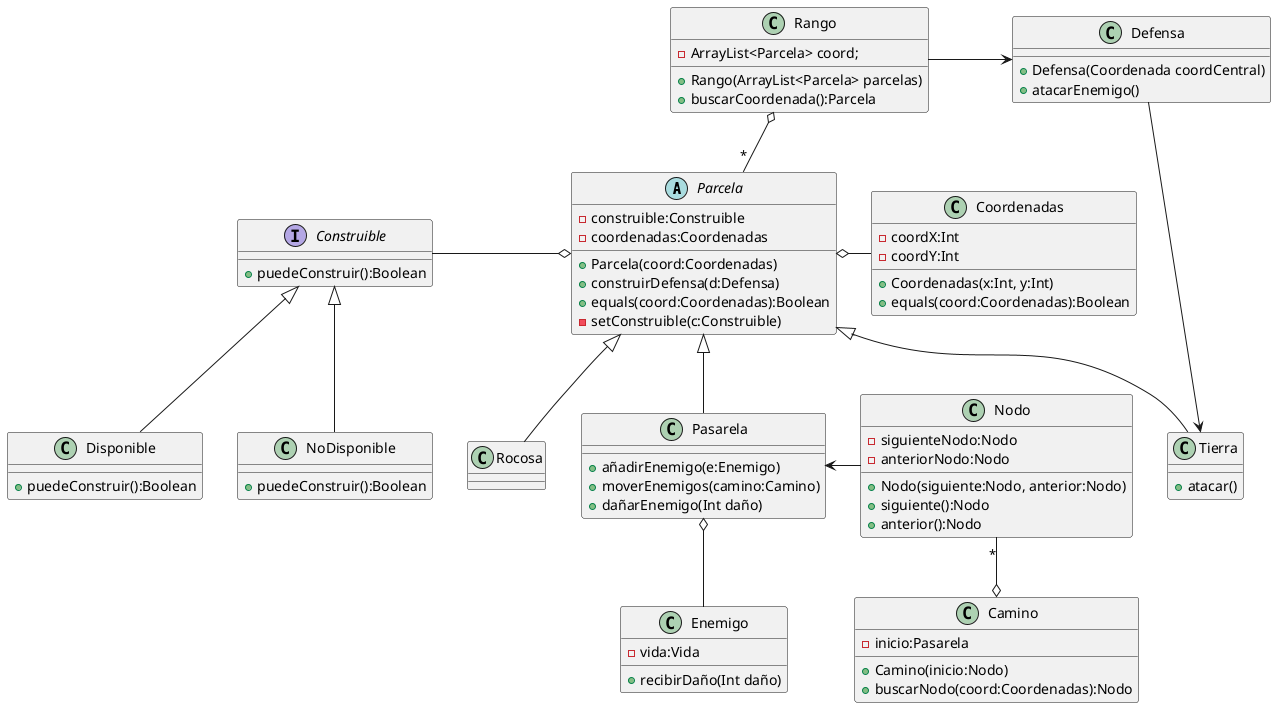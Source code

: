 @startuml

abstract Parcela{
- construible:Construible
- coordenadas:Coordenadas

+ Parcela(coord:Coordenadas)
+ construirDefensa(d:Defensa)
+ equals(coord:Coordenadas):Boolean
- setConstruible(c:Construible)
}

class Rocosa{

}
class Tierra{
+ atacar()
}
class Pasarela{
+ añadirEnemigo(e:Enemigo)
+ moverEnemigos(camino:Camino)
+ dañarEnemigo(Int daño)
}

interface Construible{
+puedeConstruir():Boolean
}
class Coordenadas{
-coordX:Int
-coordY:Int
+Coordenadas(x:Int, y:Int)
+equals(coord:Coordenadas):Boolean
}

class Disponible{
+puedeConstruir():Boolean
}
class NoDisponible{
+puedeConstruir():Boolean
}

class Nodo{
-siguienteNodo:Nodo
-anteriorNodo:Nodo

+ Nodo(siguiente:Nodo, anterior:Nodo)
+ siguiente():Nodo
+ anterior():Nodo
}
class Camino{
-inicio:Pasarela
+ Camino(inicio:Nodo)
+ buscarNodo(coord:Coordenadas):Nodo
}

class Defensa {
+Defensa(Coordenada coordCentral)
+atacarEnemigo()

}

class Rango {
- ArrayList<Parcela> coord;
+ Rango(ArrayList<Parcela> parcelas)
+ buscarCoordenada():Parcela
}

class Enemigo{
- vida:Vida
+ recibirDaño(Int daño)
}

Parcela <|-- Pasarela
Parcela <|-- Rocosa
Parcela <|-- Tierra

Construible -o Parcela
Parcela o- Coordenadas

Pasarela <- Nodo
Nodo "*"--o Camino

Construible <|-- Disponible
Construible <|-- NoDisponible

Rango -> Defensa
Rango o-- "*"Parcela
Defensa -> Tierra

Pasarela o-- Enemigo

@enduml